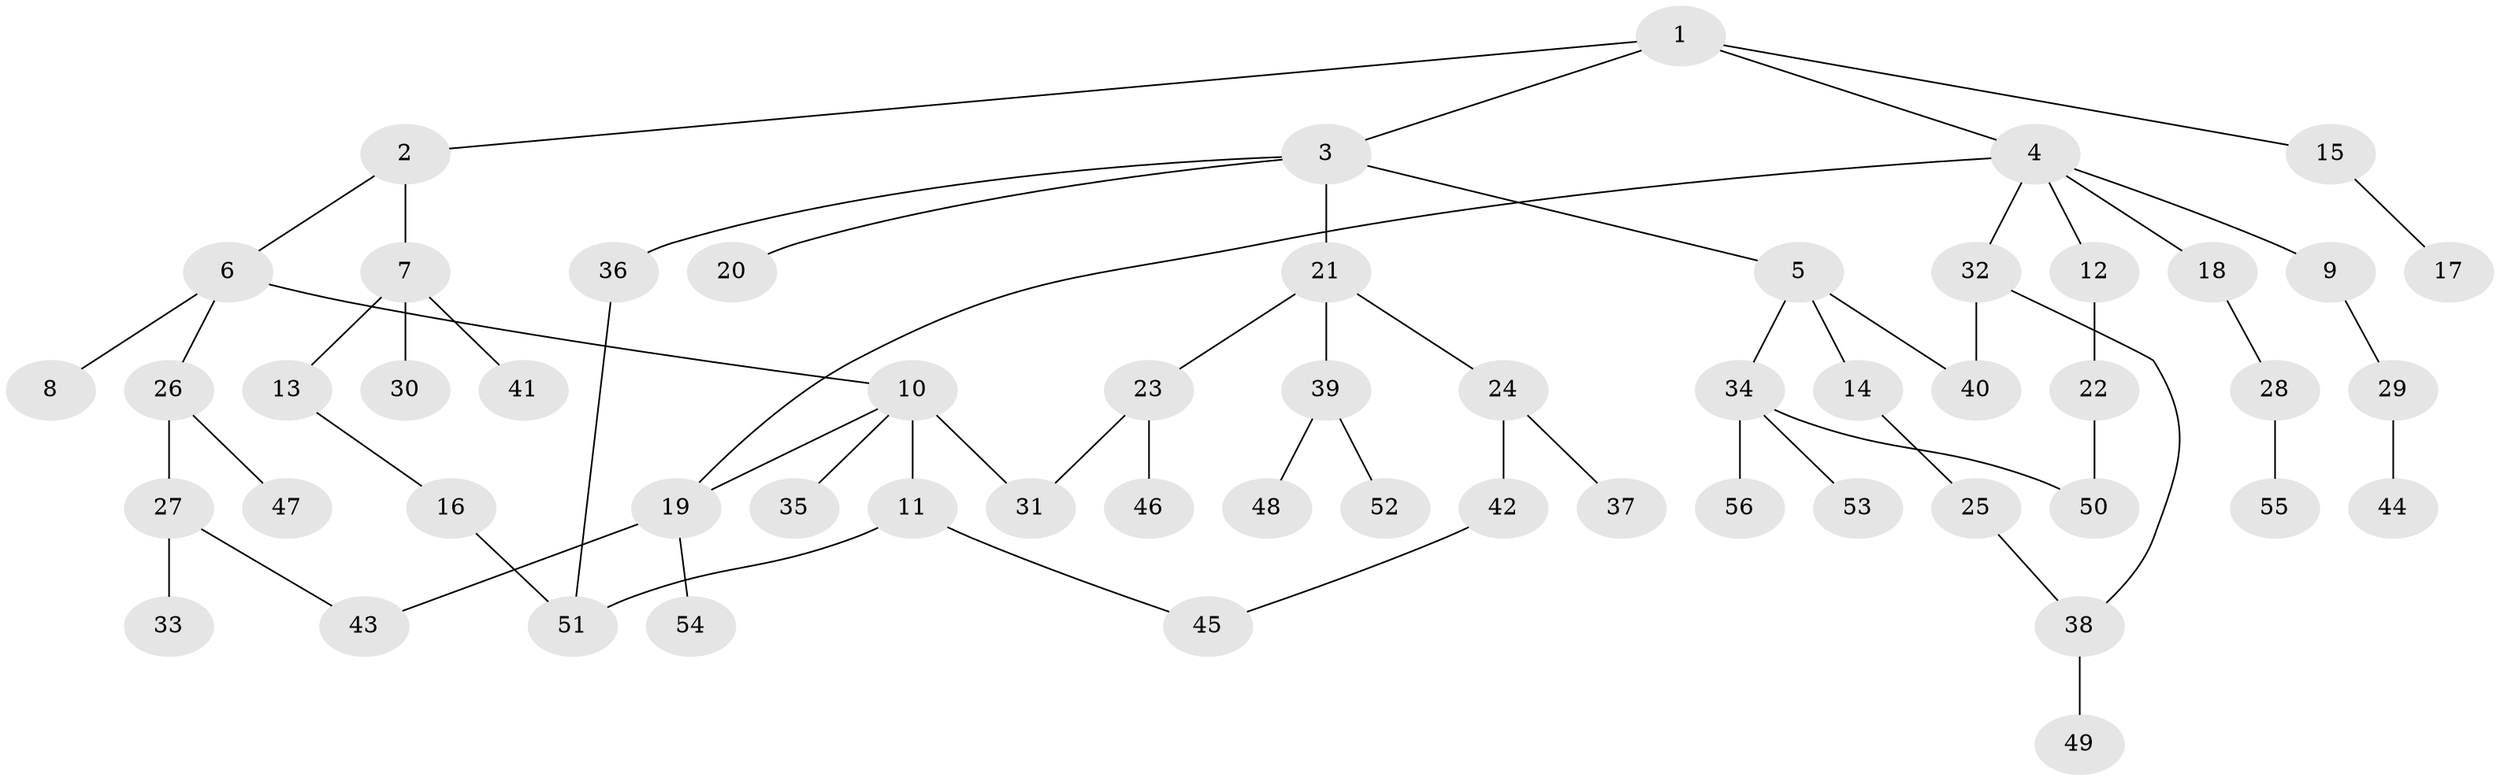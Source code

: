 // coarse degree distribution, {5: 0.029411764705882353, 3: 0.23529411764705882, 6: 0.029411764705882353, 4: 0.17647058823529413, 2: 0.20588235294117646, 1: 0.3235294117647059}
// Generated by graph-tools (version 1.1) at 2025/36/03/04/25 23:36:01]
// undirected, 56 vertices, 64 edges
graph export_dot {
  node [color=gray90,style=filled];
  1;
  2;
  3;
  4;
  5;
  6;
  7;
  8;
  9;
  10;
  11;
  12;
  13;
  14;
  15;
  16;
  17;
  18;
  19;
  20;
  21;
  22;
  23;
  24;
  25;
  26;
  27;
  28;
  29;
  30;
  31;
  32;
  33;
  34;
  35;
  36;
  37;
  38;
  39;
  40;
  41;
  42;
  43;
  44;
  45;
  46;
  47;
  48;
  49;
  50;
  51;
  52;
  53;
  54;
  55;
  56;
  1 -- 2;
  1 -- 3;
  1 -- 4;
  1 -- 15;
  2 -- 6;
  2 -- 7;
  3 -- 5;
  3 -- 20;
  3 -- 21;
  3 -- 36;
  4 -- 9;
  4 -- 12;
  4 -- 18;
  4 -- 19;
  4 -- 32;
  5 -- 14;
  5 -- 34;
  5 -- 40;
  6 -- 8;
  6 -- 10;
  6 -- 26;
  7 -- 13;
  7 -- 30;
  7 -- 41;
  9 -- 29;
  10 -- 11;
  10 -- 35;
  10 -- 31;
  10 -- 19;
  11 -- 45;
  11 -- 51;
  12 -- 22;
  13 -- 16;
  14 -- 25;
  15 -- 17;
  16 -- 51;
  18 -- 28;
  19 -- 43;
  19 -- 54;
  21 -- 23;
  21 -- 24;
  21 -- 39;
  22 -- 50;
  23 -- 31;
  23 -- 46;
  24 -- 37;
  24 -- 42;
  25 -- 38;
  26 -- 27;
  26 -- 47;
  27 -- 33;
  27 -- 43;
  28 -- 55;
  29 -- 44;
  32 -- 40;
  32 -- 38;
  34 -- 50;
  34 -- 53;
  34 -- 56;
  36 -- 51;
  38 -- 49;
  39 -- 48;
  39 -- 52;
  42 -- 45;
}
